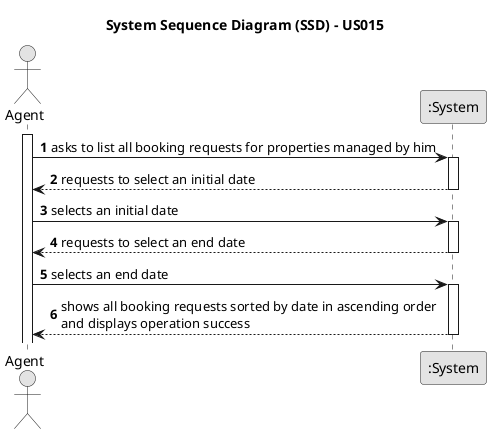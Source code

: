 @startuml
skinparam monochrome true
skinparam packageStyle rectangle
skinparam shadowing false

title System Sequence Diagram (SSD) - US015

autonumber

actor "Agent" as Agent
participant ":System" as System

activate Agent

    Agent -> System : asks to list all booking requests for properties managed by him
    activate System

        System --> Agent : requests to select an initial date
    deactivate System

    Agent -> System : selects an initial date
    activate System

        System --> Agent : requests to select an end date
        deactivate System

    Agent -> System : selects an end date
    activate System

        System --> Agent : shows all booking requests sorted by date in ascending order \nand displays operation success
    deactivate System

@enduml